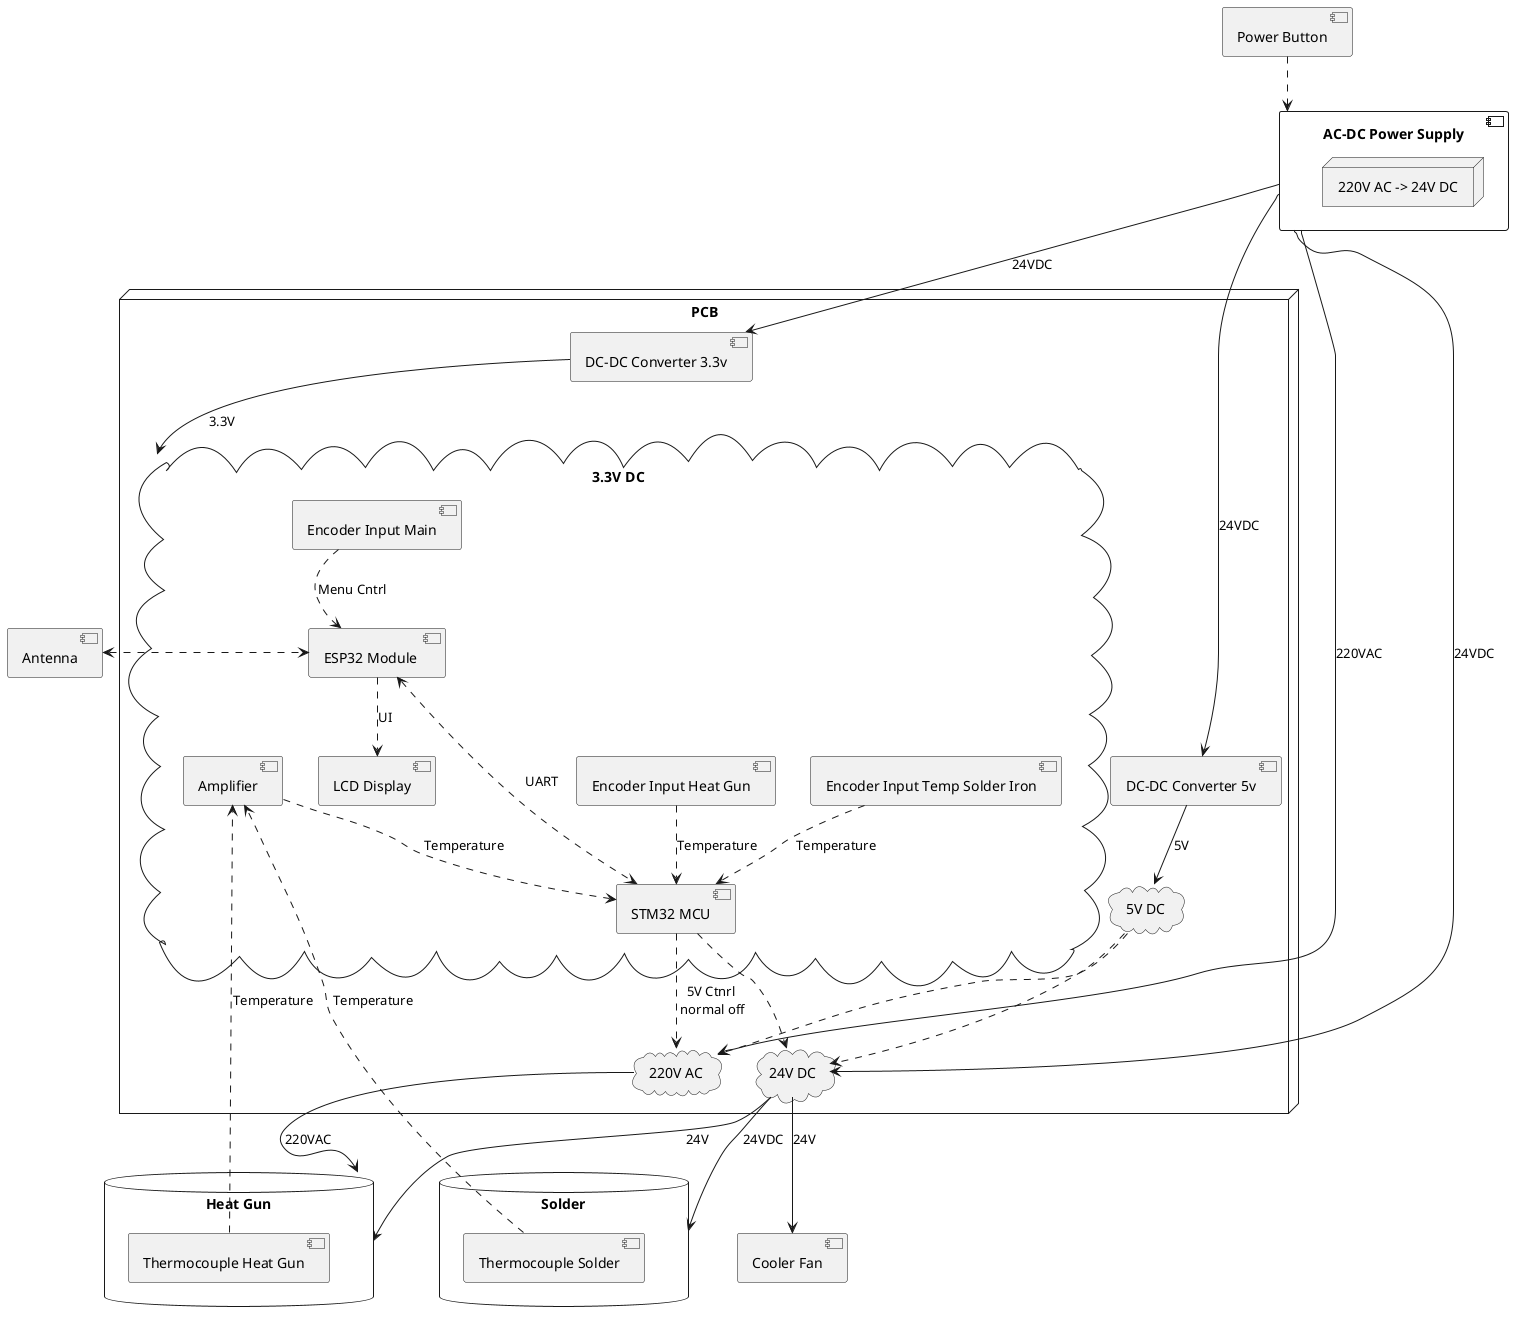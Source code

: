 @startuml

component "AC-DC Power Supply" as power {
    node "220V AC -> 24V DC"
}
component "Cooler Fan" as cooller
component "Antenna" as antenna
component "Power Button" as button

database "Solder" as solder {
    component "Thermocouple Solder" as thcSolder
}

database "Heat Gun" as gun {
    component "Thermocouple Heat Gun" as thcHeat
}

node "PCB" as interfaces {
    component "DC-DC Converter 3.3v" as converter3
    component "DC-DC Converter 5v" as converter5

    cloud "3.3V DC" as lvdomain {
        component "LCD Display" as display
        component "ESP32 Module " as mcu
        component "Encoder Input Temp Solder Iron" as inputTemp
        component "Encoder Input Heat Gun" as inputHeat
        component "Encoder Input Main" as inputMain
        component "STM32 MCU" as driver
        component "Amplifier" as amp
    }
    cloud "5V DC" as lvdomain2
    cloud "220V AC" as hvdomain
    cloud "24V DC"  as mvdomain
}

power --> converter3 : 24VDC
power --> converter5 : 24VDC
power --> hvdomain : 220VAC
power --> mvdomain : 24VDC
converter3 --> lvdomain : 3.3V
converter5 --> lvdomain2 : 5V
mvdomain --> cooller : 24V
mvdomain -down-> solder : 24VDC   
hvdomain -down-> gun : 220VAC
mvdomain --> gun : 24V

thcSolder ..> amp : Temperature
thcHeat ..> amp : Temperature
amp ..> driver : Temperature

mcu ..> display : UI

inputMain ..> mcu : Menu Cntrl
inputTemp ..> driver : Temperature
inputHeat ..> driver : Temperature

mcu <...> driver : UART

driver ..> hvdomain : 5V Ctnrl\n normal off
driver ..> mvdomain

lvdomain2 ..> hvdomain
lvdomain2 ..>mvdomain

mcu <.left.> antenna

button ..> power

@enduml